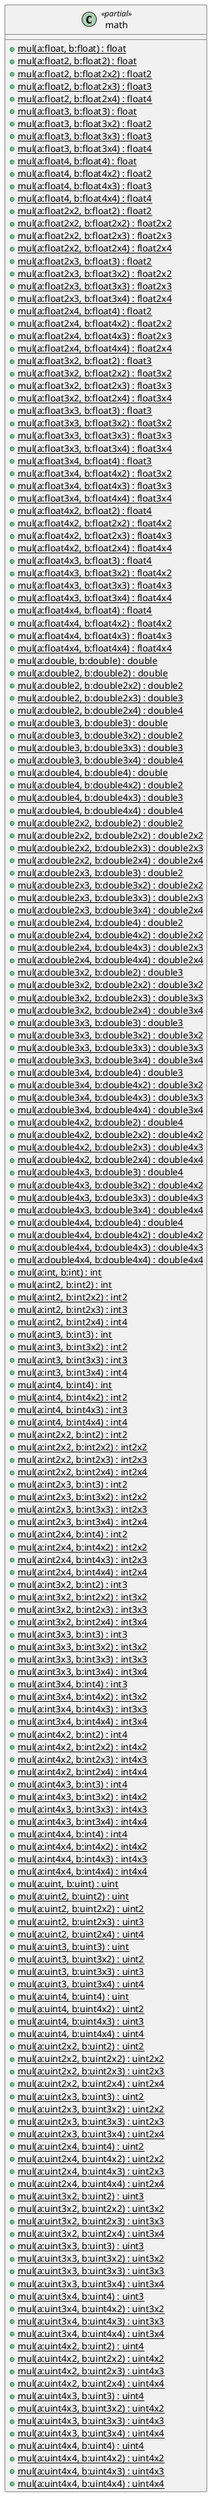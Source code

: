@startuml
class math <<partial>> {
    + {static} mul(a:float, b:float) : float
    + {static} mul(a:float2, b:float2) : float
    + {static} mul(a:float2, b:float2x2) : float2
    + {static} mul(a:float2, b:float2x3) : float3
    + {static} mul(a:float2, b:float2x4) : float4
    + {static} mul(a:float3, b:float3) : float
    + {static} mul(a:float3, b:float3x2) : float2
    + {static} mul(a:float3, b:float3x3) : float3
    + {static} mul(a:float3, b:float3x4) : float4
    + {static} mul(a:float4, b:float4) : float
    + {static} mul(a:float4, b:float4x2) : float2
    + {static} mul(a:float4, b:float4x3) : float3
    + {static} mul(a:float4, b:float4x4) : float4
    + {static} mul(a:float2x2, b:float2) : float2
    + {static} mul(a:float2x2, b:float2x2) : float2x2
    + {static} mul(a:float2x2, b:float2x3) : float2x3
    + {static} mul(a:float2x2, b:float2x4) : float2x4
    + {static} mul(a:float2x3, b:float3) : float2
    + {static} mul(a:float2x3, b:float3x2) : float2x2
    + {static} mul(a:float2x3, b:float3x3) : float2x3
    + {static} mul(a:float2x3, b:float3x4) : float2x4
    + {static} mul(a:float2x4, b:float4) : float2
    + {static} mul(a:float2x4, b:float4x2) : float2x2
    + {static} mul(a:float2x4, b:float4x3) : float2x3
    + {static} mul(a:float2x4, b:float4x4) : float2x4
    + {static} mul(a:float3x2, b:float2) : float3
    + {static} mul(a:float3x2, b:float2x2) : float3x2
    + {static} mul(a:float3x2, b:float2x3) : float3x3
    + {static} mul(a:float3x2, b:float2x4) : float3x4
    + {static} mul(a:float3x3, b:float3) : float3
    + {static} mul(a:float3x3, b:float3x2) : float3x2
    + {static} mul(a:float3x3, b:float3x3) : float3x3
    + {static} mul(a:float3x3, b:float3x4) : float3x4
    + {static} mul(a:float3x4, b:float4) : float3
    + {static} mul(a:float3x4, b:float4x2) : float3x2
    + {static} mul(a:float3x4, b:float4x3) : float3x3
    + {static} mul(a:float3x4, b:float4x4) : float3x4
    + {static} mul(a:float4x2, b:float2) : float4
    + {static} mul(a:float4x2, b:float2x2) : float4x2
    + {static} mul(a:float4x2, b:float2x3) : float4x3
    + {static} mul(a:float4x2, b:float2x4) : float4x4
    + {static} mul(a:float4x3, b:float3) : float4
    + {static} mul(a:float4x3, b:float3x2) : float4x2
    + {static} mul(a:float4x3, b:float3x3) : float4x3
    + {static} mul(a:float4x3, b:float3x4) : float4x4
    + {static} mul(a:float4x4, b:float4) : float4
    + {static} mul(a:float4x4, b:float4x2) : float4x2
    + {static} mul(a:float4x4, b:float4x3) : float4x3
    + {static} mul(a:float4x4, b:float4x4) : float4x4
    + {static} mul(a:double, b:double) : double
    + {static} mul(a:double2, b:double2) : double
    + {static} mul(a:double2, b:double2x2) : double2
    + {static} mul(a:double2, b:double2x3) : double3
    + {static} mul(a:double2, b:double2x4) : double4
    + {static} mul(a:double3, b:double3) : double
    + {static} mul(a:double3, b:double3x2) : double2
    + {static} mul(a:double3, b:double3x3) : double3
    + {static} mul(a:double3, b:double3x4) : double4
    + {static} mul(a:double4, b:double4) : double
    + {static} mul(a:double4, b:double4x2) : double2
    + {static} mul(a:double4, b:double4x3) : double3
    + {static} mul(a:double4, b:double4x4) : double4
    + {static} mul(a:double2x2, b:double2) : double2
    + {static} mul(a:double2x2, b:double2x2) : double2x2
    + {static} mul(a:double2x2, b:double2x3) : double2x3
    + {static} mul(a:double2x2, b:double2x4) : double2x4
    + {static} mul(a:double2x3, b:double3) : double2
    + {static} mul(a:double2x3, b:double3x2) : double2x2
    + {static} mul(a:double2x3, b:double3x3) : double2x3
    + {static} mul(a:double2x3, b:double3x4) : double2x4
    + {static} mul(a:double2x4, b:double4) : double2
    + {static} mul(a:double2x4, b:double4x2) : double2x2
    + {static} mul(a:double2x4, b:double4x3) : double2x3
    + {static} mul(a:double2x4, b:double4x4) : double2x4
    + {static} mul(a:double3x2, b:double2) : double3
    + {static} mul(a:double3x2, b:double2x2) : double3x2
    + {static} mul(a:double3x2, b:double2x3) : double3x3
    + {static} mul(a:double3x2, b:double2x4) : double3x4
    + {static} mul(a:double3x3, b:double3) : double3
    + {static} mul(a:double3x3, b:double3x2) : double3x2
    + {static} mul(a:double3x3, b:double3x3) : double3x3
    + {static} mul(a:double3x3, b:double3x4) : double3x4
    + {static} mul(a:double3x4, b:double4) : double3
    + {static} mul(a:double3x4, b:double4x2) : double3x2
    + {static} mul(a:double3x4, b:double4x3) : double3x3
    + {static} mul(a:double3x4, b:double4x4) : double3x4
    + {static} mul(a:double4x2, b:double2) : double4
    + {static} mul(a:double4x2, b:double2x2) : double4x2
    + {static} mul(a:double4x2, b:double2x3) : double4x3
    + {static} mul(a:double4x2, b:double2x4) : double4x4
    + {static} mul(a:double4x3, b:double3) : double4
    + {static} mul(a:double4x3, b:double3x2) : double4x2
    + {static} mul(a:double4x3, b:double3x3) : double4x3
    + {static} mul(a:double4x3, b:double3x4) : double4x4
    + {static} mul(a:double4x4, b:double4) : double4
    + {static} mul(a:double4x4, b:double4x2) : double4x2
    + {static} mul(a:double4x4, b:double4x3) : double4x3
    + {static} mul(a:double4x4, b:double4x4) : double4x4
    + {static} mul(a:int, b:int) : int
    + {static} mul(a:int2, b:int2) : int
    + {static} mul(a:int2, b:int2x2) : int2
    + {static} mul(a:int2, b:int2x3) : int3
    + {static} mul(a:int2, b:int2x4) : int4
    + {static} mul(a:int3, b:int3) : int
    + {static} mul(a:int3, b:int3x2) : int2
    + {static} mul(a:int3, b:int3x3) : int3
    + {static} mul(a:int3, b:int3x4) : int4
    + {static} mul(a:int4, b:int4) : int
    + {static} mul(a:int4, b:int4x2) : int2
    + {static} mul(a:int4, b:int4x3) : int3
    + {static} mul(a:int4, b:int4x4) : int4
    + {static} mul(a:int2x2, b:int2) : int2
    + {static} mul(a:int2x2, b:int2x2) : int2x2
    + {static} mul(a:int2x2, b:int2x3) : int2x3
    + {static} mul(a:int2x2, b:int2x4) : int2x4
    + {static} mul(a:int2x3, b:int3) : int2
    + {static} mul(a:int2x3, b:int3x2) : int2x2
    + {static} mul(a:int2x3, b:int3x3) : int2x3
    + {static} mul(a:int2x3, b:int3x4) : int2x4
    + {static} mul(a:int2x4, b:int4) : int2
    + {static} mul(a:int2x4, b:int4x2) : int2x2
    + {static} mul(a:int2x4, b:int4x3) : int2x3
    + {static} mul(a:int2x4, b:int4x4) : int2x4
    + {static} mul(a:int3x2, b:int2) : int3
    + {static} mul(a:int3x2, b:int2x2) : int3x2
    + {static} mul(a:int3x2, b:int2x3) : int3x3
    + {static} mul(a:int3x2, b:int2x4) : int3x4
    + {static} mul(a:int3x3, b:int3) : int3
    + {static} mul(a:int3x3, b:int3x2) : int3x2
    + {static} mul(a:int3x3, b:int3x3) : int3x3
    + {static} mul(a:int3x3, b:int3x4) : int3x4
    + {static} mul(a:int3x4, b:int4) : int3
    + {static} mul(a:int3x4, b:int4x2) : int3x2
    + {static} mul(a:int3x4, b:int4x3) : int3x3
    + {static} mul(a:int3x4, b:int4x4) : int3x4
    + {static} mul(a:int4x2, b:int2) : int4
    + {static} mul(a:int4x2, b:int2x2) : int4x2
    + {static} mul(a:int4x2, b:int2x3) : int4x3
    + {static} mul(a:int4x2, b:int2x4) : int4x4
    + {static} mul(a:int4x3, b:int3) : int4
    + {static} mul(a:int4x3, b:int3x2) : int4x2
    + {static} mul(a:int4x3, b:int3x3) : int4x3
    + {static} mul(a:int4x3, b:int3x4) : int4x4
    + {static} mul(a:int4x4, b:int4) : int4
    + {static} mul(a:int4x4, b:int4x2) : int4x2
    + {static} mul(a:int4x4, b:int4x3) : int4x3
    + {static} mul(a:int4x4, b:int4x4) : int4x4
    + {static} mul(a:uint, b:uint) : uint
    + {static} mul(a:uint2, b:uint2) : uint
    + {static} mul(a:uint2, b:uint2x2) : uint2
    + {static} mul(a:uint2, b:uint2x3) : uint3
    + {static} mul(a:uint2, b:uint2x4) : uint4
    + {static} mul(a:uint3, b:uint3) : uint
    + {static} mul(a:uint3, b:uint3x2) : uint2
    + {static} mul(a:uint3, b:uint3x3) : uint3
    + {static} mul(a:uint3, b:uint3x4) : uint4
    + {static} mul(a:uint4, b:uint4) : uint
    + {static} mul(a:uint4, b:uint4x2) : uint2
    + {static} mul(a:uint4, b:uint4x3) : uint3
    + {static} mul(a:uint4, b:uint4x4) : uint4
    + {static} mul(a:uint2x2, b:uint2) : uint2
    + {static} mul(a:uint2x2, b:uint2x2) : uint2x2
    + {static} mul(a:uint2x2, b:uint2x3) : uint2x3
    + {static} mul(a:uint2x2, b:uint2x4) : uint2x4
    + {static} mul(a:uint2x3, b:uint3) : uint2
    + {static} mul(a:uint2x3, b:uint3x2) : uint2x2
    + {static} mul(a:uint2x3, b:uint3x3) : uint2x3
    + {static} mul(a:uint2x3, b:uint3x4) : uint2x4
    + {static} mul(a:uint2x4, b:uint4) : uint2
    + {static} mul(a:uint2x4, b:uint4x2) : uint2x2
    + {static} mul(a:uint2x4, b:uint4x3) : uint2x3
    + {static} mul(a:uint2x4, b:uint4x4) : uint2x4
    + {static} mul(a:uint3x2, b:uint2) : uint3
    + {static} mul(a:uint3x2, b:uint2x2) : uint3x2
    + {static} mul(a:uint3x2, b:uint2x3) : uint3x3
    + {static} mul(a:uint3x2, b:uint2x4) : uint3x4
    + {static} mul(a:uint3x3, b:uint3) : uint3
    + {static} mul(a:uint3x3, b:uint3x2) : uint3x2
    + {static} mul(a:uint3x3, b:uint3x3) : uint3x3
    + {static} mul(a:uint3x3, b:uint3x4) : uint3x4
    + {static} mul(a:uint3x4, b:uint4) : uint3
    + {static} mul(a:uint3x4, b:uint4x2) : uint3x2
    + {static} mul(a:uint3x4, b:uint4x3) : uint3x3
    + {static} mul(a:uint3x4, b:uint4x4) : uint3x4
    + {static} mul(a:uint4x2, b:uint2) : uint4
    + {static} mul(a:uint4x2, b:uint2x2) : uint4x2
    + {static} mul(a:uint4x2, b:uint2x3) : uint4x3
    + {static} mul(a:uint4x2, b:uint2x4) : uint4x4
    + {static} mul(a:uint4x3, b:uint3) : uint4
    + {static} mul(a:uint4x3, b:uint3x2) : uint4x2
    + {static} mul(a:uint4x3, b:uint3x3) : uint4x3
    + {static} mul(a:uint4x3, b:uint3x4) : uint4x4
    + {static} mul(a:uint4x4, b:uint4) : uint4
    + {static} mul(a:uint4x4, b:uint4x2) : uint4x2
    + {static} mul(a:uint4x4, b:uint4x3) : uint4x3
    + {static} mul(a:uint4x4, b:uint4x4) : uint4x4
}
@enduml
